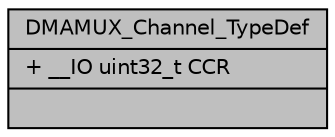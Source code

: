 digraph "DMAMUX_Channel_TypeDef"
{
 // LATEX_PDF_SIZE
  edge [fontname="Helvetica",fontsize="10",labelfontname="Helvetica",labelfontsize="10"];
  node [fontname="Helvetica",fontsize="10",shape=record];
  Node1 [label="{DMAMUX_Channel_TypeDef\n|+ __IO uint32_t CCR\l|}",height=0.2,width=0.4,color="black", fillcolor="grey75", style="filled", fontcolor="black",tooltip="DMA Multiplexer."];
}
